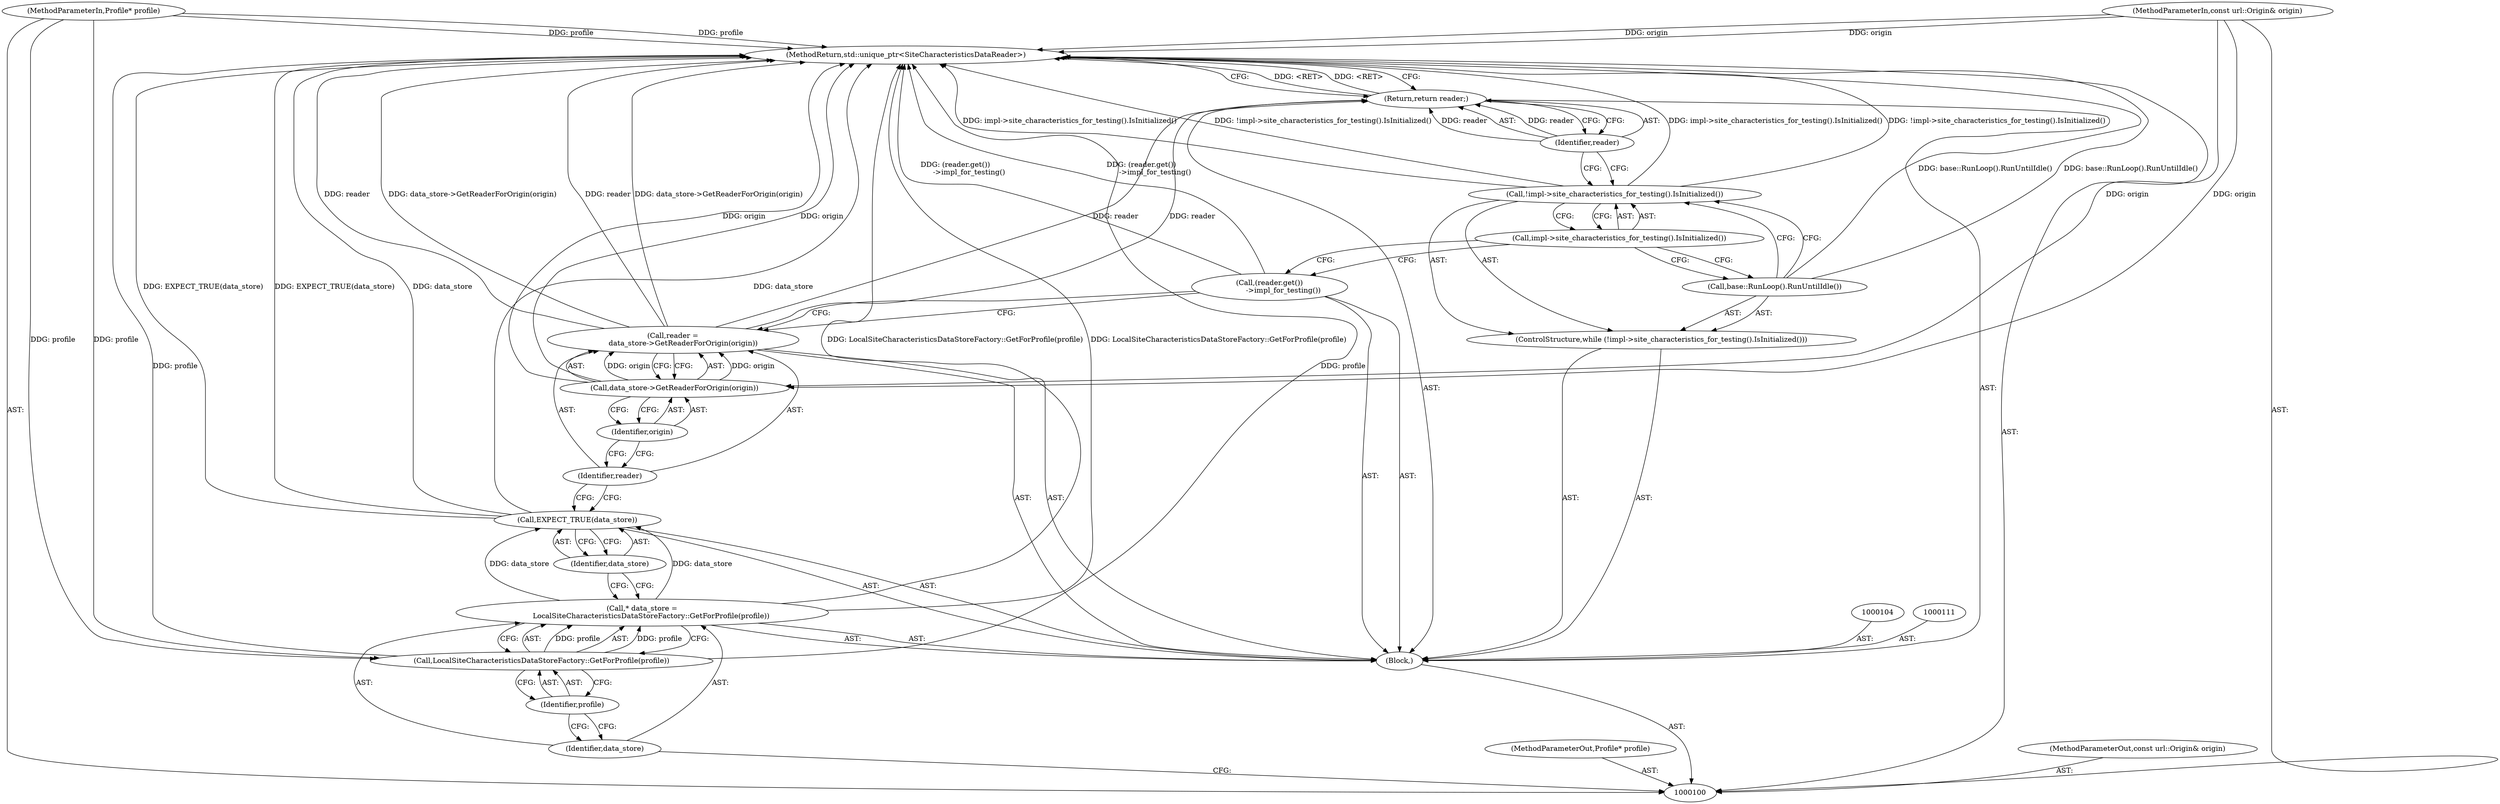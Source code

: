 digraph "0_Chrome_7394cf6f43d7a86630d3eb1c728fd63c621b5530" {
"1000123" [label="(MethodReturn,std::unique_ptr<SiteCharacteristicsDataReader>)"];
"1000116" [label="(Call,(reader.get())\n            ->impl_for_testing())"];
"1000118" [label="(Call,!impl->site_characteristics_for_testing().IsInitialized())"];
"1000119" [label="(Call,impl->site_characteristics_for_testing().IsInitialized())"];
"1000117" [label="(ControlStructure,while (!impl->site_characteristics_for_testing().IsInitialized()))"];
"1000120" [label="(Call,base::RunLoop().RunUntilIdle())"];
"1000122" [label="(Identifier,reader)"];
"1000121" [label="(Return,return reader;)"];
"1000101" [label="(MethodParameterIn,Profile* profile)"];
"1000161" [label="(MethodParameterOut,Profile* profile)"];
"1000103" [label="(Block,)"];
"1000102" [label="(MethodParameterIn,const url::Origin& origin)"];
"1000162" [label="(MethodParameterOut,const url::Origin& origin)"];
"1000105" [label="(Call,* data_store =\n        LocalSiteCharacteristicsDataStoreFactory::GetForProfile(profile))"];
"1000106" [label="(Identifier,data_store)"];
"1000108" [label="(Identifier,profile)"];
"1000107" [label="(Call,LocalSiteCharacteristicsDataStoreFactory::GetForProfile(profile))"];
"1000110" [label="(Identifier,data_store)"];
"1000109" [label="(Call,EXPECT_TRUE(data_store))"];
"1000112" [label="(Call,reader =\n         data_store->GetReaderForOrigin(origin))"];
"1000113" [label="(Identifier,reader)"];
"1000115" [label="(Identifier,origin)"];
"1000114" [label="(Call,data_store->GetReaderForOrigin(origin))"];
"1000123" -> "1000100"  [label="AST: "];
"1000123" -> "1000121"  [label="CFG: "];
"1000121" -> "1000123"  [label="DDG: <RET>"];
"1000107" -> "1000123"  [label="DDG: profile"];
"1000105" -> "1000123"  [label="DDG: LocalSiteCharacteristicsDataStoreFactory::GetForProfile(profile)"];
"1000112" -> "1000123"  [label="DDG: data_store->GetReaderForOrigin(origin)"];
"1000112" -> "1000123"  [label="DDG: reader"];
"1000114" -> "1000123"  [label="DDG: origin"];
"1000118" -> "1000123"  [label="DDG: !impl->site_characteristics_for_testing().IsInitialized()"];
"1000118" -> "1000123"  [label="DDG: impl->site_characteristics_for_testing().IsInitialized()"];
"1000116" -> "1000123"  [label="DDG: (reader.get())\n            ->impl_for_testing()"];
"1000109" -> "1000123"  [label="DDG: EXPECT_TRUE(data_store)"];
"1000109" -> "1000123"  [label="DDG: data_store"];
"1000102" -> "1000123"  [label="DDG: origin"];
"1000101" -> "1000123"  [label="DDG: profile"];
"1000120" -> "1000123"  [label="DDG: base::RunLoop().RunUntilIdle()"];
"1000116" -> "1000103"  [label="AST: "];
"1000116" -> "1000112"  [label="CFG: "];
"1000119" -> "1000116"  [label="CFG: "];
"1000116" -> "1000123"  [label="DDG: (reader.get())\n            ->impl_for_testing()"];
"1000118" -> "1000117"  [label="AST: "];
"1000118" -> "1000119"  [label="CFG: "];
"1000119" -> "1000118"  [label="AST: "];
"1000120" -> "1000118"  [label="CFG: "];
"1000122" -> "1000118"  [label="CFG: "];
"1000118" -> "1000123"  [label="DDG: !impl->site_characteristics_for_testing().IsInitialized()"];
"1000118" -> "1000123"  [label="DDG: impl->site_characteristics_for_testing().IsInitialized()"];
"1000119" -> "1000118"  [label="AST: "];
"1000119" -> "1000120"  [label="CFG: "];
"1000119" -> "1000116"  [label="CFG: "];
"1000118" -> "1000119"  [label="CFG: "];
"1000117" -> "1000103"  [label="AST: "];
"1000118" -> "1000117"  [label="AST: "];
"1000120" -> "1000117"  [label="AST: "];
"1000120" -> "1000117"  [label="AST: "];
"1000120" -> "1000118"  [label="CFG: "];
"1000119" -> "1000120"  [label="CFG: "];
"1000120" -> "1000123"  [label="DDG: base::RunLoop().RunUntilIdle()"];
"1000122" -> "1000121"  [label="AST: "];
"1000122" -> "1000118"  [label="CFG: "];
"1000121" -> "1000122"  [label="CFG: "];
"1000122" -> "1000121"  [label="DDG: reader"];
"1000121" -> "1000103"  [label="AST: "];
"1000121" -> "1000122"  [label="CFG: "];
"1000122" -> "1000121"  [label="AST: "];
"1000123" -> "1000121"  [label="CFG: "];
"1000121" -> "1000123"  [label="DDG: <RET>"];
"1000122" -> "1000121"  [label="DDG: reader"];
"1000112" -> "1000121"  [label="DDG: reader"];
"1000101" -> "1000100"  [label="AST: "];
"1000101" -> "1000123"  [label="DDG: profile"];
"1000101" -> "1000107"  [label="DDG: profile"];
"1000161" -> "1000100"  [label="AST: "];
"1000103" -> "1000100"  [label="AST: "];
"1000104" -> "1000103"  [label="AST: "];
"1000105" -> "1000103"  [label="AST: "];
"1000109" -> "1000103"  [label="AST: "];
"1000111" -> "1000103"  [label="AST: "];
"1000112" -> "1000103"  [label="AST: "];
"1000116" -> "1000103"  [label="AST: "];
"1000117" -> "1000103"  [label="AST: "];
"1000121" -> "1000103"  [label="AST: "];
"1000102" -> "1000100"  [label="AST: "];
"1000102" -> "1000123"  [label="DDG: origin"];
"1000102" -> "1000114"  [label="DDG: origin"];
"1000162" -> "1000100"  [label="AST: "];
"1000105" -> "1000103"  [label="AST: "];
"1000105" -> "1000107"  [label="CFG: "];
"1000106" -> "1000105"  [label="AST: "];
"1000107" -> "1000105"  [label="AST: "];
"1000110" -> "1000105"  [label="CFG: "];
"1000105" -> "1000123"  [label="DDG: LocalSiteCharacteristicsDataStoreFactory::GetForProfile(profile)"];
"1000107" -> "1000105"  [label="DDG: profile"];
"1000105" -> "1000109"  [label="DDG: data_store"];
"1000106" -> "1000105"  [label="AST: "];
"1000106" -> "1000100"  [label="CFG: "];
"1000108" -> "1000106"  [label="CFG: "];
"1000108" -> "1000107"  [label="AST: "];
"1000108" -> "1000106"  [label="CFG: "];
"1000107" -> "1000108"  [label="CFG: "];
"1000107" -> "1000105"  [label="AST: "];
"1000107" -> "1000108"  [label="CFG: "];
"1000108" -> "1000107"  [label="AST: "];
"1000105" -> "1000107"  [label="CFG: "];
"1000107" -> "1000123"  [label="DDG: profile"];
"1000107" -> "1000105"  [label="DDG: profile"];
"1000101" -> "1000107"  [label="DDG: profile"];
"1000110" -> "1000109"  [label="AST: "];
"1000110" -> "1000105"  [label="CFG: "];
"1000109" -> "1000110"  [label="CFG: "];
"1000109" -> "1000103"  [label="AST: "];
"1000109" -> "1000110"  [label="CFG: "];
"1000110" -> "1000109"  [label="AST: "];
"1000113" -> "1000109"  [label="CFG: "];
"1000109" -> "1000123"  [label="DDG: EXPECT_TRUE(data_store)"];
"1000109" -> "1000123"  [label="DDG: data_store"];
"1000105" -> "1000109"  [label="DDG: data_store"];
"1000112" -> "1000103"  [label="AST: "];
"1000112" -> "1000114"  [label="CFG: "];
"1000113" -> "1000112"  [label="AST: "];
"1000114" -> "1000112"  [label="AST: "];
"1000116" -> "1000112"  [label="CFG: "];
"1000112" -> "1000123"  [label="DDG: data_store->GetReaderForOrigin(origin)"];
"1000112" -> "1000123"  [label="DDG: reader"];
"1000114" -> "1000112"  [label="DDG: origin"];
"1000112" -> "1000121"  [label="DDG: reader"];
"1000113" -> "1000112"  [label="AST: "];
"1000113" -> "1000109"  [label="CFG: "];
"1000115" -> "1000113"  [label="CFG: "];
"1000115" -> "1000114"  [label="AST: "];
"1000115" -> "1000113"  [label="CFG: "];
"1000114" -> "1000115"  [label="CFG: "];
"1000114" -> "1000112"  [label="AST: "];
"1000114" -> "1000115"  [label="CFG: "];
"1000115" -> "1000114"  [label="AST: "];
"1000112" -> "1000114"  [label="CFG: "];
"1000114" -> "1000123"  [label="DDG: origin"];
"1000114" -> "1000112"  [label="DDG: origin"];
"1000102" -> "1000114"  [label="DDG: origin"];
}
